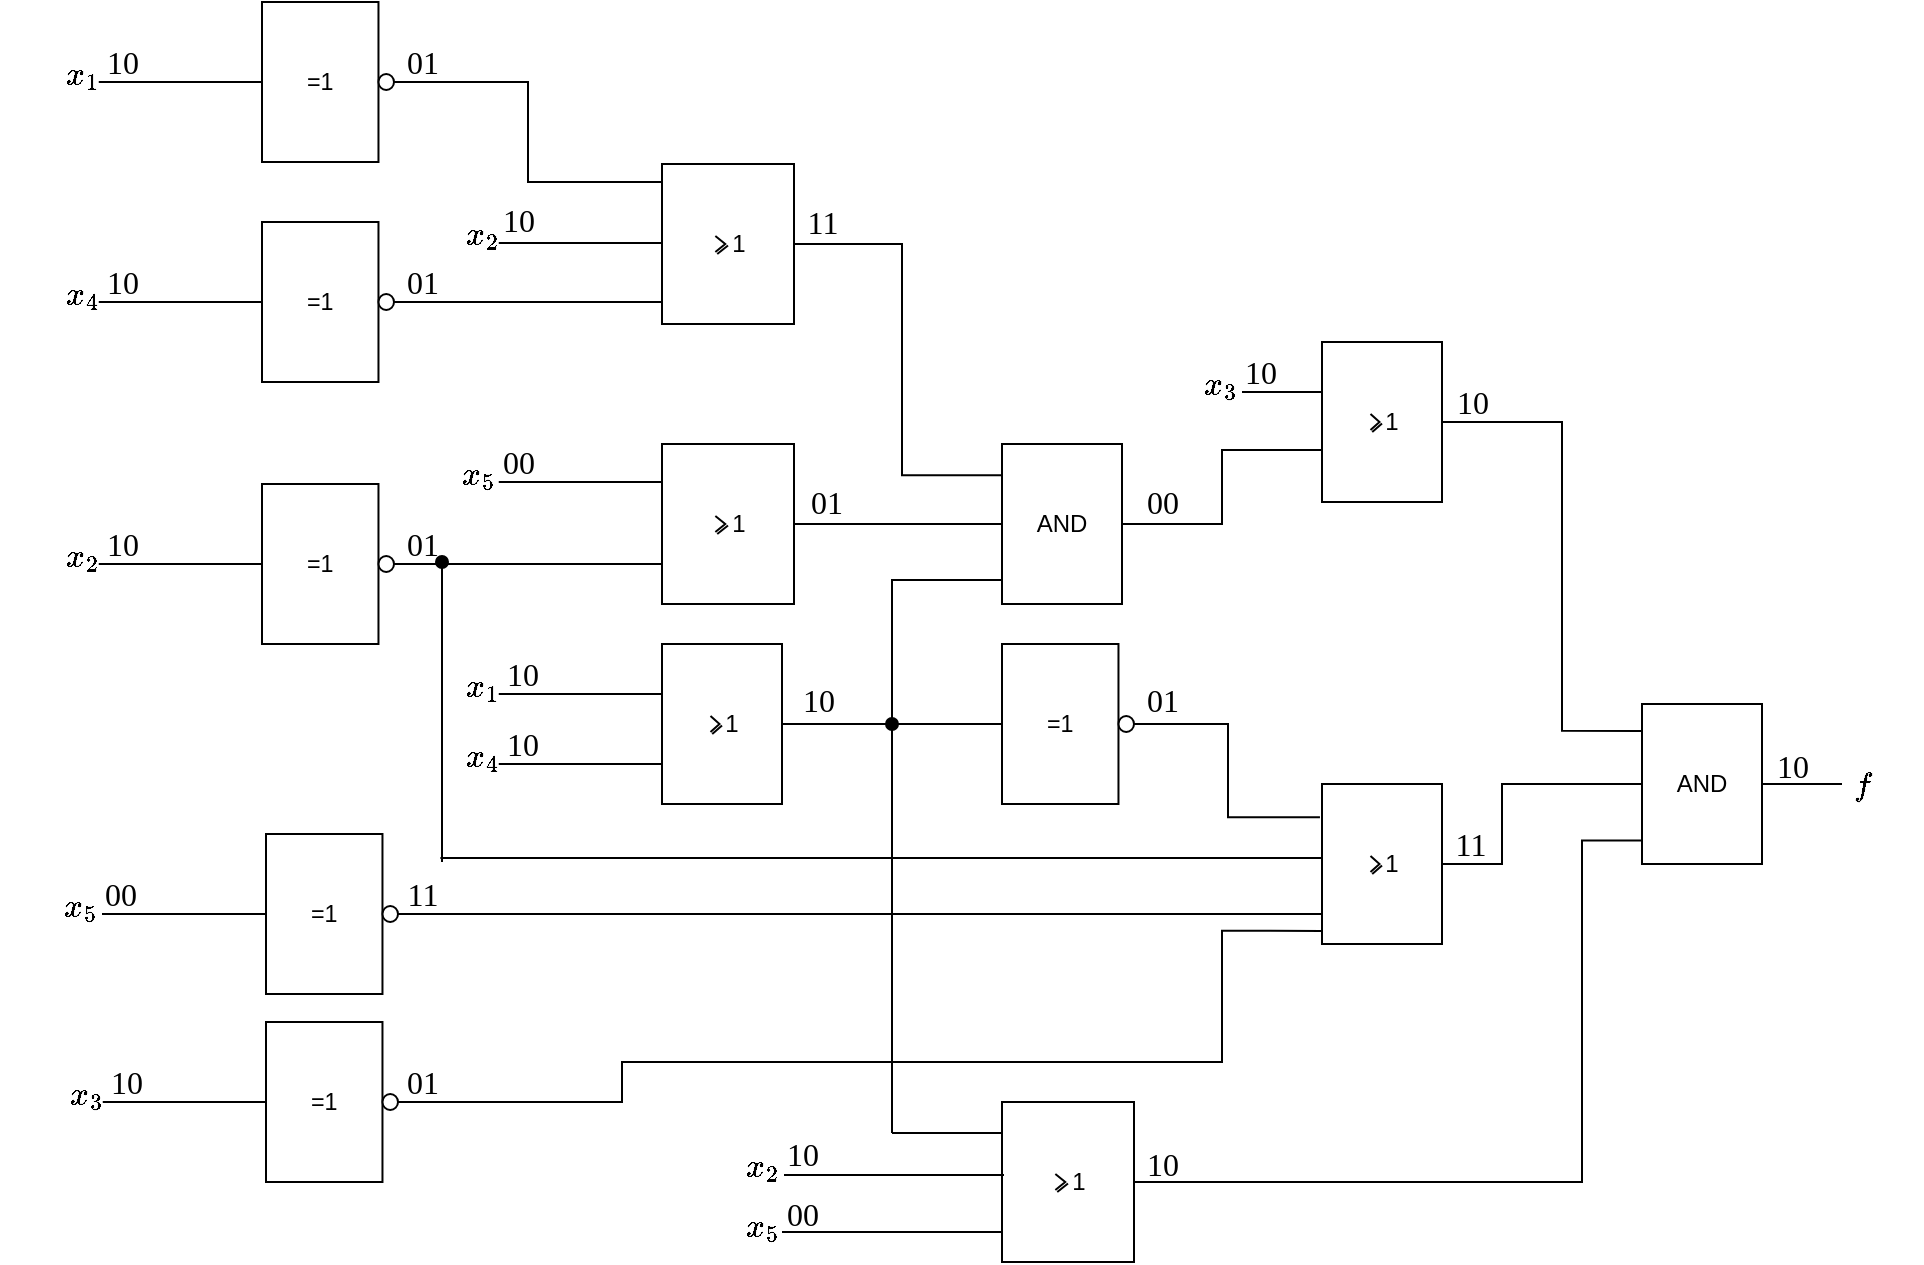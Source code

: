 <mxfile version="20.8.3" type="device"><diagram id="55nWpLuXlm_KliHpsQuc" name="Page-1"><mxGraphModel dx="734" dy="645" grid="1" gridSize="10" guides="1" tooltips="1" connect="1" arrows="1" fold="1" page="1" pageScale="1" pageWidth="850" pageHeight="1100" math="1" shadow="0"><root><mxCell id="0"/><mxCell id="1" parent="0"/><mxCell id="acavoT99VnTL5LiDHA8S-132" value="" style="endArrow=none;html=1;rounded=0;" edge="1" parent="1" target="acavoT99VnTL5LiDHA8S-156"><mxGeometry width="50" height="50" relative="1" as="geometry"><mxPoint x="68.38" y="40.04" as="sourcePoint"/><mxPoint x="150" y="40" as="targetPoint"/></mxGeometry></mxCell><mxCell id="acavoT99VnTL5LiDHA8S-133" value="&lt;div style=&quot;font-size: 16px;&quot;&gt;$$x_1$$&lt;/div&gt;" style="text;html=1;align=center;verticalAlign=middle;resizable=0;points=[];autosize=1;strokeColor=none;fillColor=none;fontFamily=Times New Roman;fontSize=16;" vertex="1" parent="1"><mxGeometry x="20.0" y="20" width="80" height="30" as="geometry"/></mxCell><mxCell id="acavoT99VnTL5LiDHA8S-134" value="10" style="text;html=1;align=center;verticalAlign=middle;resizable=0;points=[];autosize=1;strokeColor=none;fillColor=none;fontSize=16;fontFamily=Times New Roman;" vertex="1" parent="1"><mxGeometry x="60" y="15" width="40" height="30" as="geometry"/></mxCell><mxCell id="acavoT99VnTL5LiDHA8S-208" style="edgeStyle=orthogonalEdgeStyle;rounded=0;orthogonalLoop=1;jettySize=auto;html=1;entryX=0.015;entryY=0.113;entryDx=0;entryDy=0;entryPerimeter=0;endArrow=none;endFill=0;" edge="1" parent="1" source="acavoT99VnTL5LiDHA8S-156" target="acavoT99VnTL5LiDHA8S-185"><mxGeometry relative="1" as="geometry"/></mxCell><mxCell id="acavoT99VnTL5LiDHA8S-156" value="" style="verticalLabelPosition=bottom;shadow=0;dashed=0;align=center;html=1;verticalAlign=top;shape=mxgraph.electrical.iec_logic_gates.not_2;" vertex="1" parent="1"><mxGeometry x="150" width="66" height="80" as="geometry"/></mxCell><mxCell id="acavoT99VnTL5LiDHA8S-157" value="" style="endArrow=none;html=1;rounded=0;" edge="1" parent="1" target="acavoT99VnTL5LiDHA8S-160"><mxGeometry width="50" height="50" relative="1" as="geometry"><mxPoint x="68.38" y="150.04" as="sourcePoint"/><mxPoint x="150" y="150" as="targetPoint"/></mxGeometry></mxCell><mxCell id="acavoT99VnTL5LiDHA8S-158" value="&lt;div style=&quot;font-size: 16px;&quot;&gt;$$x_4$$&lt;/div&gt;" style="text;html=1;align=center;verticalAlign=middle;resizable=0;points=[];autosize=1;strokeColor=none;fillColor=none;fontFamily=Times New Roman;fontSize=16;" vertex="1" parent="1"><mxGeometry x="20.0" y="130" width="80" height="30" as="geometry"/></mxCell><mxCell id="acavoT99VnTL5LiDHA8S-159" value="10" style="text;html=1;align=center;verticalAlign=middle;resizable=0;points=[];autosize=1;strokeColor=none;fillColor=none;fontSize=16;fontFamily=Times New Roman;" vertex="1" parent="1"><mxGeometry x="60" y="125" width="40" height="30" as="geometry"/></mxCell><mxCell id="acavoT99VnTL5LiDHA8S-209" style="edgeStyle=orthogonalEdgeStyle;rounded=0;orthogonalLoop=1;jettySize=auto;html=1;entryX=0;entryY=0.863;entryDx=0;entryDy=0;entryPerimeter=0;endArrow=none;endFill=0;" edge="1" parent="1" source="acavoT99VnTL5LiDHA8S-160" target="acavoT99VnTL5LiDHA8S-185"><mxGeometry relative="1" as="geometry"/></mxCell><mxCell id="acavoT99VnTL5LiDHA8S-160" value="" style="verticalLabelPosition=bottom;shadow=0;dashed=0;align=center;html=1;verticalAlign=top;shape=mxgraph.electrical.iec_logic_gates.not_2;" vertex="1" parent="1"><mxGeometry x="150" y="110" width="66" height="80" as="geometry"/></mxCell><mxCell id="acavoT99VnTL5LiDHA8S-165" value="" style="endArrow=none;html=1;rounded=0;" edge="1" parent="1" target="acavoT99VnTL5LiDHA8S-168"><mxGeometry width="50" height="50" relative="1" as="geometry"><mxPoint x="70.38" y="550.04" as="sourcePoint"/><mxPoint x="152" y="550" as="targetPoint"/></mxGeometry></mxCell><mxCell id="acavoT99VnTL5LiDHA8S-166" value="&lt;div style=&quot;font-size: 16px;&quot;&gt;$$x_3$$&lt;/div&gt;" style="text;html=1;align=center;verticalAlign=middle;resizable=0;points=[];autosize=1;strokeColor=none;fillColor=none;fontFamily=Times New Roman;fontSize=16;" vertex="1" parent="1"><mxGeometry x="22.0" y="530" width="80" height="30" as="geometry"/></mxCell><mxCell id="acavoT99VnTL5LiDHA8S-167" value="10" style="text;html=1;align=center;verticalAlign=middle;resizable=0;points=[];autosize=1;strokeColor=none;fillColor=none;fontSize=16;fontFamily=Times New Roman;" vertex="1" parent="1"><mxGeometry x="62" y="525" width="40" height="30" as="geometry"/></mxCell><mxCell id="acavoT99VnTL5LiDHA8S-257" style="edgeStyle=orthogonalEdgeStyle;rounded=0;orthogonalLoop=1;jettySize=auto;html=1;entryX=-0.005;entryY=0.918;entryDx=0;entryDy=0;entryPerimeter=0;startArrow=none;startFill=0;endArrow=none;endFill=0;" edge="1" parent="1" source="acavoT99VnTL5LiDHA8S-168" target="acavoT99VnTL5LiDHA8S-240"><mxGeometry relative="1" as="geometry"><Array as="points"><mxPoint x="330" y="550"/><mxPoint x="330" y="530"/><mxPoint x="630" y="530"/><mxPoint x="630" y="464"/></Array></mxGeometry></mxCell><mxCell id="acavoT99VnTL5LiDHA8S-168" value="" style="verticalLabelPosition=bottom;shadow=0;dashed=0;align=center;html=1;verticalAlign=top;shape=mxgraph.electrical.iec_logic_gates.not_2;" vertex="1" parent="1"><mxGeometry x="152" y="510" width="66" height="80" as="geometry"/></mxCell><mxCell id="acavoT99VnTL5LiDHA8S-169" value="" style="endArrow=none;html=1;rounded=0;" edge="1" parent="1" target="acavoT99VnTL5LiDHA8S-172"><mxGeometry width="50" height="50" relative="1" as="geometry"><mxPoint x="68.38" y="281.04" as="sourcePoint"/><mxPoint x="150" y="281" as="targetPoint"/></mxGeometry></mxCell><mxCell id="acavoT99VnTL5LiDHA8S-170" value="&lt;div style=&quot;font-size: 16px;&quot;&gt;$$x_2$$&lt;/div&gt;" style="text;html=1;align=center;verticalAlign=middle;resizable=0;points=[];autosize=1;strokeColor=none;fillColor=none;fontFamily=Times New Roman;fontSize=16;" vertex="1" parent="1"><mxGeometry x="20.0" y="261" width="80" height="30" as="geometry"/></mxCell><mxCell id="acavoT99VnTL5LiDHA8S-171" value="10" style="text;html=1;align=center;verticalAlign=middle;resizable=0;points=[];autosize=1;strokeColor=none;fillColor=none;fontSize=16;fontFamily=Times New Roman;" vertex="1" parent="1"><mxGeometry x="60" y="256" width="40" height="30" as="geometry"/></mxCell><mxCell id="acavoT99VnTL5LiDHA8S-210" style="edgeStyle=orthogonalEdgeStyle;rounded=0;orthogonalLoop=1;jettySize=auto;html=1;entryX=0;entryY=0.75;entryDx=0;entryDy=0;entryPerimeter=0;endArrow=none;endFill=0;" edge="1" parent="1" source="acavoT99VnTL5LiDHA8S-172" target="acavoT99VnTL5LiDHA8S-199"><mxGeometry relative="1" as="geometry"/></mxCell><mxCell id="acavoT99VnTL5LiDHA8S-172" value="" style="verticalLabelPosition=bottom;shadow=0;dashed=0;align=center;html=1;verticalAlign=top;shape=mxgraph.electrical.iec_logic_gates.not_2;" vertex="1" parent="1"><mxGeometry x="150" y="241" width="66" height="80" as="geometry"/></mxCell><mxCell id="acavoT99VnTL5LiDHA8S-173" value="" style="endArrow=none;html=1;rounded=0;" edge="1" parent="1" target="acavoT99VnTL5LiDHA8S-176"><mxGeometry width="50" height="50" relative="1" as="geometry"><mxPoint x="70" y="456" as="sourcePoint"/><mxPoint x="152" y="441" as="targetPoint"/></mxGeometry></mxCell><mxCell id="acavoT99VnTL5LiDHA8S-174" value="&lt;div style=&quot;font-size: 16px;&quot;&gt;$$x_5$$&lt;/div&gt;" style="text;html=1;align=center;verticalAlign=middle;resizable=0;points=[];autosize=1;strokeColor=none;fillColor=none;fontFamily=Times New Roman;fontSize=16;" vertex="1" parent="1"><mxGeometry x="19.0" y="436" width="80" height="30" as="geometry"/></mxCell><mxCell id="acavoT99VnTL5LiDHA8S-175" value="00" style="text;html=1;align=center;verticalAlign=middle;resizable=0;points=[];autosize=1;strokeColor=none;fillColor=none;fontSize=16;fontFamily=Times New Roman;" vertex="1" parent="1"><mxGeometry x="59" y="431" width="40" height="30" as="geometry"/></mxCell><mxCell id="acavoT99VnTL5LiDHA8S-265" style="edgeStyle=orthogonalEdgeStyle;rounded=0;orthogonalLoop=1;jettySize=auto;html=1;entryX=0;entryY=0.812;entryDx=0;entryDy=0;entryPerimeter=0;startArrow=none;startFill=0;endArrow=none;endFill=0;" edge="1" parent="1" source="acavoT99VnTL5LiDHA8S-176" target="acavoT99VnTL5LiDHA8S-240"><mxGeometry relative="1" as="geometry"/></mxCell><mxCell id="acavoT99VnTL5LiDHA8S-176" value="" style="verticalLabelPosition=bottom;shadow=0;dashed=0;align=center;html=1;verticalAlign=top;shape=mxgraph.electrical.iec_logic_gates.not_2;" vertex="1" parent="1"><mxGeometry x="152" y="416" width="66" height="80" as="geometry"/></mxCell><mxCell id="acavoT99VnTL5LiDHA8S-218" style="edgeStyle=orthogonalEdgeStyle;rounded=0;orthogonalLoop=1;jettySize=auto;html=1;entryX=0;entryY=0.85;entryDx=0;entryDy=0;entryPerimeter=0;endArrow=none;endFill=0;" edge="1" parent="1" source="acavoT99VnTL5LiDHA8S-177" target="acavoT99VnTL5LiDHA8S-212"><mxGeometry relative="1" as="geometry"/></mxCell><mxCell id="acavoT99VnTL5LiDHA8S-177" value="" style="verticalLabelPosition=bottom;shadow=0;dashed=0;align=center;html=1;verticalAlign=top;shape=mxgraph.electrical.iec_logic_gates.or;" vertex="1" parent="1"><mxGeometry x="350" y="321" width="60" height="80" as="geometry"/></mxCell><mxCell id="acavoT99VnTL5LiDHA8S-178" value="" style="endArrow=none;html=1;rounded=0;" edge="1" parent="1"><mxGeometry width="50" height="50" relative="1" as="geometry"><mxPoint x="268.38" y="346.04" as="sourcePoint"/><mxPoint x="350" y="346" as="targetPoint"/></mxGeometry></mxCell><mxCell id="acavoT99VnTL5LiDHA8S-179" value="&lt;div style=&quot;font-size: 16px;&quot;&gt;$$x_1$$&lt;/div&gt;" style="text;html=1;align=center;verticalAlign=middle;resizable=0;points=[];autosize=1;strokeColor=none;fillColor=none;fontFamily=Times New Roman;fontSize=16;" vertex="1" parent="1"><mxGeometry x="220" y="326" width="80" height="30" as="geometry"/></mxCell><mxCell id="acavoT99VnTL5LiDHA8S-180" value="10" style="text;html=1;align=center;verticalAlign=middle;resizable=0;points=[];autosize=1;strokeColor=none;fillColor=none;fontSize=16;fontFamily=Times New Roman;" vertex="1" parent="1"><mxGeometry x="260" y="321" width="40" height="30" as="geometry"/></mxCell><mxCell id="acavoT99VnTL5LiDHA8S-181" value="" style="endArrow=none;html=1;rounded=0;" edge="1" parent="1"><mxGeometry width="50" height="50" relative="1" as="geometry"><mxPoint x="268.38" y="381.04" as="sourcePoint"/><mxPoint x="350" y="381.012" as="targetPoint"/></mxGeometry></mxCell><mxCell id="acavoT99VnTL5LiDHA8S-182" value="&lt;div style=&quot;font-size: 16px;&quot;&gt;$$x_4$$&lt;/div&gt;" style="text;html=1;align=center;verticalAlign=middle;resizable=0;points=[];autosize=1;strokeColor=none;fillColor=none;fontFamily=Times New Roman;fontSize=16;" vertex="1" parent="1"><mxGeometry x="220" y="361" width="80" height="30" as="geometry"/></mxCell><mxCell id="acavoT99VnTL5LiDHA8S-183" value="10" style="text;html=1;align=center;verticalAlign=middle;resizable=0;points=[];autosize=1;strokeColor=none;fillColor=none;fontSize=16;fontFamily=Times New Roman;" vertex="1" parent="1"><mxGeometry x="260" y="356" width="40" height="30" as="geometry"/></mxCell><mxCell id="acavoT99VnTL5LiDHA8S-255" style="edgeStyle=orthogonalEdgeStyle;rounded=0;orthogonalLoop=1;jettySize=auto;html=1;entryX=0.001;entryY=0.195;entryDx=0;entryDy=0;entryPerimeter=0;startArrow=none;startFill=0;endArrow=none;endFill=0;" edge="1" parent="1" source="acavoT99VnTL5LiDHA8S-185" target="acavoT99VnTL5LiDHA8S-212"><mxGeometry relative="1" as="geometry"><Array as="points"><mxPoint x="470" y="121"/><mxPoint x="470" y="237"/></Array></mxGeometry></mxCell><mxCell id="acavoT99VnTL5LiDHA8S-185" value="" style="verticalLabelPosition=bottom;shadow=0;dashed=0;align=center;html=1;verticalAlign=top;shape=mxgraph.electrical.iec_logic_gates.or;" vertex="1" parent="1"><mxGeometry x="350" y="81" width="66" height="80" as="geometry"/></mxCell><mxCell id="acavoT99VnTL5LiDHA8S-194" value="01" style="text;html=1;align=center;verticalAlign=middle;resizable=0;points=[];autosize=1;strokeColor=none;fillColor=none;fontSize=16;fontFamily=Times New Roman;" vertex="1" parent="1"><mxGeometry x="210" y="256" width="40" height="30" as="geometry"/></mxCell><mxCell id="acavoT99VnTL5LiDHA8S-195" value="01" style="text;html=1;align=center;verticalAlign=middle;resizable=0;points=[];autosize=1;strokeColor=none;fillColor=none;fontSize=16;fontFamily=Times New Roman;" vertex="1" parent="1"><mxGeometry x="210" y="15" width="40" height="30" as="geometry"/></mxCell><mxCell id="acavoT99VnTL5LiDHA8S-197" value="&lt;div style=&quot;font-size: 16px;&quot;&gt;$$x_2$$&lt;/div&gt;" style="text;html=1;align=center;verticalAlign=middle;resizable=0;points=[];autosize=1;strokeColor=none;fillColor=none;fontFamily=Times New Roman;fontSize=16;" vertex="1" parent="1"><mxGeometry x="220" y="100" width="80" height="30" as="geometry"/></mxCell><mxCell id="acavoT99VnTL5LiDHA8S-198" value="10" style="text;html=1;align=center;verticalAlign=middle;resizable=0;points=[];autosize=1;strokeColor=none;fillColor=none;fontSize=16;fontFamily=Times New Roman;" vertex="1" parent="1"><mxGeometry x="258" y="94" width="40" height="30" as="geometry"/></mxCell><mxCell id="acavoT99VnTL5LiDHA8S-217" style="edgeStyle=orthogonalEdgeStyle;rounded=0;orthogonalLoop=1;jettySize=auto;html=1;entryX=0;entryY=0.5;entryDx=0;entryDy=0;entryPerimeter=0;endArrow=none;endFill=0;" edge="1" parent="1" source="acavoT99VnTL5LiDHA8S-199" target="acavoT99VnTL5LiDHA8S-212"><mxGeometry relative="1" as="geometry"/></mxCell><mxCell id="acavoT99VnTL5LiDHA8S-199" value="" style="verticalLabelPosition=bottom;shadow=0;dashed=0;align=center;html=1;verticalAlign=top;shape=mxgraph.electrical.iec_logic_gates.or;" vertex="1" parent="1"><mxGeometry x="350" y="221" width="66" height="80" as="geometry"/></mxCell><mxCell id="acavoT99VnTL5LiDHA8S-202" value="" style="endArrow=none;html=1;rounded=0;" edge="1" parent="1"><mxGeometry width="50" height="50" relative="1" as="geometry"><mxPoint x="268.38" y="240.04" as="sourcePoint"/><mxPoint x="350" y="240" as="targetPoint"/></mxGeometry></mxCell><mxCell id="acavoT99VnTL5LiDHA8S-203" value="&lt;div style=&quot;font-size: 16px;&quot;&gt;$$x_5$$&lt;/div&gt;" style="text;html=1;align=center;verticalAlign=middle;resizable=0;points=[];autosize=1;strokeColor=none;fillColor=none;fontFamily=Times New Roman;fontSize=16;" vertex="1" parent="1"><mxGeometry x="218" y="220" width="80" height="30" as="geometry"/></mxCell><mxCell id="acavoT99VnTL5LiDHA8S-204" value="00" style="text;html=1;align=center;verticalAlign=middle;resizable=0;points=[];autosize=1;strokeColor=none;fillColor=none;fontSize=16;fontFamily=Times New Roman;" vertex="1" parent="1"><mxGeometry x="258" y="215" width="40" height="30" as="geometry"/></mxCell><mxCell id="acavoT99VnTL5LiDHA8S-205" value="01" style="text;html=1;align=center;verticalAlign=middle;resizable=0;points=[];autosize=1;strokeColor=none;fillColor=none;fontSize=16;fontFamily=Times New Roman;" vertex="1" parent="1"><mxGeometry x="210" y="125" width="40" height="30" as="geometry"/></mxCell><mxCell id="acavoT99VnTL5LiDHA8S-211" value="" style="endArrow=none;html=1;rounded=0;" edge="1" parent="1"><mxGeometry width="50" height="50" relative="1" as="geometry"><mxPoint x="268.38" y="120.54" as="sourcePoint"/><mxPoint x="350" y="120.5" as="targetPoint"/></mxGeometry></mxCell><mxCell id="acavoT99VnTL5LiDHA8S-236" style="edgeStyle=orthogonalEdgeStyle;rounded=0;orthogonalLoop=1;jettySize=auto;html=1;entryX=0.017;entryY=0.675;entryDx=0;entryDy=0;entryPerimeter=0;startArrow=none;startFill=0;endArrow=none;endFill=0;" edge="1" parent="1" source="acavoT99VnTL5LiDHA8S-212" target="acavoT99VnTL5LiDHA8S-233"><mxGeometry relative="1" as="geometry"/></mxCell><mxCell id="acavoT99VnTL5LiDHA8S-212" value="" style="verticalLabelPosition=bottom;shadow=0;dashed=0;align=center;html=1;verticalAlign=top;shape=mxgraph.electrical.iec_logic_gates.and;" vertex="1" parent="1"><mxGeometry x="520" y="221" width="60" height="80" as="geometry"/></mxCell><mxCell id="acavoT99VnTL5LiDHA8S-219" value="11" style="text;html=1;align=center;verticalAlign=middle;resizable=0;points=[];autosize=1;strokeColor=none;fillColor=none;fontSize=16;fontFamily=Times New Roman;" vertex="1" parent="1"><mxGeometry x="410" y="95" width="40" height="30" as="geometry"/></mxCell><mxCell id="acavoT99VnTL5LiDHA8S-220" value="01" style="text;html=1;align=center;verticalAlign=middle;resizable=0;points=[];autosize=1;strokeColor=none;fillColor=none;fontSize=16;fontFamily=Times New Roman;" vertex="1" parent="1"><mxGeometry x="412" y="235" width="40" height="30" as="geometry"/></mxCell><mxCell id="acavoT99VnTL5LiDHA8S-221" value="10" style="text;html=1;align=center;verticalAlign=middle;resizable=0;points=[];autosize=1;strokeColor=none;fillColor=none;fontSize=16;fontFamily=Times New Roman;" vertex="1" parent="1"><mxGeometry x="408" y="334" width="40" height="30" as="geometry"/></mxCell><mxCell id="acavoT99VnTL5LiDHA8S-266" style="edgeStyle=orthogonalEdgeStyle;rounded=0;orthogonalLoop=1;jettySize=auto;html=1;entryX=-0.017;entryY=0.208;entryDx=0;entryDy=0;entryPerimeter=0;startArrow=none;startFill=0;endArrow=none;endFill=0;" edge="1" parent="1" source="acavoT99VnTL5LiDHA8S-222" target="acavoT99VnTL5LiDHA8S-240"><mxGeometry relative="1" as="geometry"/></mxCell><mxCell id="acavoT99VnTL5LiDHA8S-222" value="" style="verticalLabelPosition=bottom;shadow=0;dashed=0;align=center;html=1;verticalAlign=top;shape=mxgraph.electrical.iec_logic_gates.not_2;" vertex="1" parent="1"><mxGeometry x="520" y="321" width="66" height="80" as="geometry"/></mxCell><mxCell id="acavoT99VnTL5LiDHA8S-223" value="" style="endArrow=none;html=1;rounded=0;startArrow=oval;startFill=1;entryX=0;entryY=0.5;entryDx=0;entryDy=0;entryPerimeter=0;" edge="1" parent="1" target="acavoT99VnTL5LiDHA8S-222"><mxGeometry width="50" height="50" relative="1" as="geometry"><mxPoint x="465" y="361" as="sourcePoint"/><mxPoint x="515" y="361" as="targetPoint"/></mxGeometry></mxCell><mxCell id="acavoT99VnTL5LiDHA8S-277" style="edgeStyle=orthogonalEdgeStyle;rounded=0;orthogonalLoop=1;jettySize=auto;html=1;startArrow=none;startFill=0;endArrow=none;endFill=0;entryX=-0.005;entryY=0.168;entryDx=0;entryDy=0;entryPerimeter=0;" edge="1" parent="1" source="acavoT99VnTL5LiDHA8S-233" target="acavoT99VnTL5LiDHA8S-276"><mxGeometry relative="1" as="geometry"><mxPoint x="820" y="370" as="targetPoint"/><Array as="points"><mxPoint x="800" y="210"/><mxPoint x="800" y="364"/></Array></mxGeometry></mxCell><mxCell id="acavoT99VnTL5LiDHA8S-233" value="" style="verticalLabelPosition=bottom;shadow=0;dashed=0;align=center;html=1;verticalAlign=top;shape=mxgraph.electrical.iec_logic_gates.or;" vertex="1" parent="1"><mxGeometry x="680" y="170" width="60" height="80" as="geometry"/></mxCell><mxCell id="acavoT99VnTL5LiDHA8S-237" value="" style="endArrow=none;html=1;rounded=0;" edge="1" parent="1"><mxGeometry width="50" height="50" relative="1" as="geometry"><mxPoint x="640" y="195" as="sourcePoint"/><mxPoint x="680" y="195.012" as="targetPoint"/></mxGeometry></mxCell><mxCell id="acavoT99VnTL5LiDHA8S-238" value="&lt;div style=&quot;font-size: 16px;&quot;&gt;$$x_3$$&lt;/div&gt;" style="text;html=1;align=center;verticalAlign=middle;resizable=0;points=[];autosize=1;strokeColor=none;fillColor=none;fontFamily=Times New Roman;fontSize=16;" vertex="1" parent="1"><mxGeometry x="589" y="175" width="80" height="30" as="geometry"/></mxCell><mxCell id="acavoT99VnTL5LiDHA8S-239" value="10" style="text;html=1;align=center;verticalAlign=middle;resizable=0;points=[];autosize=1;strokeColor=none;fillColor=none;fontSize=16;fontFamily=Times New Roman;" vertex="1" parent="1"><mxGeometry x="629" y="170" width="40" height="30" as="geometry"/></mxCell><mxCell id="acavoT99VnTL5LiDHA8S-278" style="edgeStyle=orthogonalEdgeStyle;rounded=0;orthogonalLoop=1;jettySize=auto;html=1;entryX=0;entryY=0.5;entryDx=0;entryDy=0;entryPerimeter=0;startArrow=none;startFill=0;endArrow=none;endFill=0;" edge="1" parent="1" source="acavoT99VnTL5LiDHA8S-240" target="acavoT99VnTL5LiDHA8S-276"><mxGeometry relative="1" as="geometry"><Array as="points"><mxPoint x="770" y="431"/><mxPoint x="770" y="391"/></Array></mxGeometry></mxCell><mxCell id="acavoT99VnTL5LiDHA8S-240" value="" style="verticalLabelPosition=bottom;shadow=0;dashed=0;align=center;html=1;verticalAlign=top;shape=mxgraph.electrical.iec_logic_gates.or;" vertex="1" parent="1"><mxGeometry x="680" y="391" width="60" height="80" as="geometry"/></mxCell><mxCell id="acavoT99VnTL5LiDHA8S-279" style="edgeStyle=orthogonalEdgeStyle;rounded=0;orthogonalLoop=1;jettySize=auto;html=1;entryX=0.012;entryY=0.853;entryDx=0;entryDy=0;entryPerimeter=0;startArrow=none;startFill=0;endArrow=none;endFill=0;" edge="1" parent="1" source="acavoT99VnTL5LiDHA8S-241" target="acavoT99VnTL5LiDHA8S-276"><mxGeometry relative="1" as="geometry"><Array as="points"><mxPoint x="810" y="590"/><mxPoint x="810" y="419"/></Array></mxGeometry></mxCell><mxCell id="acavoT99VnTL5LiDHA8S-241" value="" style="verticalLabelPosition=bottom;shadow=0;dashed=0;align=center;html=1;verticalAlign=top;shape=mxgraph.electrical.iec_logic_gates.or;" vertex="1" parent="1"><mxGeometry x="520" y="550" width="66" height="80" as="geometry"/></mxCell><mxCell id="acavoT99VnTL5LiDHA8S-243" value="" style="endArrow=none;html=1;rounded=0;" edge="1" parent="1"><mxGeometry width="50" height="50" relative="1" as="geometry"><mxPoint x="410" y="615" as="sourcePoint"/><mxPoint x="520" y="615" as="targetPoint"/></mxGeometry></mxCell><mxCell id="acavoT99VnTL5LiDHA8S-244" value="&lt;div style=&quot;font-size: 16px;&quot;&gt;$$x_5$$&lt;/div&gt;" style="text;html=1;align=center;verticalAlign=middle;resizable=0;points=[];autosize=1;strokeColor=none;fillColor=none;fontFamily=Times New Roman;fontSize=16;" vertex="1" parent="1"><mxGeometry x="360" y="595.5" width="80" height="30" as="geometry"/></mxCell><mxCell id="acavoT99VnTL5LiDHA8S-245" value="00" style="text;html=1;align=center;verticalAlign=middle;resizable=0;points=[];autosize=1;strokeColor=none;fillColor=none;fontSize=16;fontFamily=Times New Roman;" vertex="1" parent="1"><mxGeometry x="400" y="590.5" width="40" height="30" as="geometry"/></mxCell><mxCell id="acavoT99VnTL5LiDHA8S-246" value="" style="endArrow=none;html=1;rounded=0;" edge="1" parent="1"><mxGeometry width="50" height="50" relative="1" as="geometry"><mxPoint x="411" y="586.5" as="sourcePoint"/><mxPoint x="521" y="586.5" as="targetPoint"/></mxGeometry></mxCell><mxCell id="acavoT99VnTL5LiDHA8S-247" value="&lt;div style=&quot;font-size: 16px;&quot;&gt;$$x_2$$&lt;/div&gt;" style="text;html=1;align=center;verticalAlign=middle;resizable=0;points=[];autosize=1;strokeColor=none;fillColor=none;fontFamily=Times New Roman;fontSize=16;" vertex="1" parent="1"><mxGeometry x="360" y="565.5" width="80" height="30" as="geometry"/></mxCell><mxCell id="acavoT99VnTL5LiDHA8S-248" value="10" style="text;html=1;align=center;verticalAlign=middle;resizable=0;points=[];autosize=1;strokeColor=none;fillColor=none;fontSize=16;fontFamily=Times New Roman;" vertex="1" parent="1"><mxGeometry x="400" y="560.5" width="40" height="30" as="geometry"/></mxCell><mxCell id="acavoT99VnTL5LiDHA8S-250" value="" style="endArrow=none;html=1;rounded=0;startArrow=none;startFill=0;entryX=0;entryY=0.5;entryDx=0;entryDy=0;entryPerimeter=0;" edge="1" parent="1"><mxGeometry width="50" height="50" relative="1" as="geometry"><mxPoint x="465" y="565.5" as="sourcePoint"/><mxPoint x="520" y="565.5" as="targetPoint"/></mxGeometry></mxCell><mxCell id="acavoT99VnTL5LiDHA8S-256" value="" style="endArrow=none;html=1;rounded=0;startArrow=none;startFill=0;entryX=0;entryY=0.5;entryDx=0;entryDy=0;entryPerimeter=0;" edge="1" parent="1"><mxGeometry width="50" height="50" relative="1" as="geometry"><mxPoint x="465" y="359.583" as="sourcePoint"/><mxPoint x="465" y="565.5" as="targetPoint"/></mxGeometry></mxCell><mxCell id="acavoT99VnTL5LiDHA8S-260" value="" style="endArrow=oval;html=1;rounded=0;startArrow=none;startFill=0;endFill=1;" edge="1" parent="1"><mxGeometry width="50" height="50" relative="1" as="geometry"><mxPoint x="240" y="430" as="sourcePoint"/><mxPoint x="240" y="280" as="targetPoint"/></mxGeometry></mxCell><mxCell id="acavoT99VnTL5LiDHA8S-262" value="" style="endArrow=none;html=1;rounded=0;" edge="1" parent="1"><mxGeometry width="50" height="50" relative="1" as="geometry"><mxPoint x="239.19" y="428" as="sourcePoint"/><mxPoint x="680" y="428" as="targetPoint"/></mxGeometry></mxCell><mxCell id="acavoT99VnTL5LiDHA8S-272" value="11" style="text;html=1;align=center;verticalAlign=middle;resizable=0;points=[];autosize=1;strokeColor=none;fillColor=none;fontSize=16;fontFamily=Times New Roman;" vertex="1" parent="1"><mxGeometry x="210" y="431" width="40" height="30" as="geometry"/></mxCell><mxCell id="acavoT99VnTL5LiDHA8S-273" value="01" style="text;html=1;align=center;verticalAlign=middle;resizable=0;points=[];autosize=1;strokeColor=none;fillColor=none;fontSize=16;fontFamily=Times New Roman;" vertex="1" parent="1"><mxGeometry x="210" y="525" width="40" height="30" as="geometry"/></mxCell><mxCell id="acavoT99VnTL5LiDHA8S-274" value="01" style="text;html=1;align=center;verticalAlign=middle;resizable=0;points=[];autosize=1;strokeColor=none;fillColor=none;fontSize=16;fontFamily=Times New Roman;" vertex="1" parent="1"><mxGeometry x="580" y="334" width="40" height="30" as="geometry"/></mxCell><mxCell id="acavoT99VnTL5LiDHA8S-275" value="00" style="text;html=1;align=center;verticalAlign=middle;resizable=0;points=[];autosize=1;strokeColor=none;fillColor=none;fontSize=16;fontFamily=Times New Roman;" vertex="1" parent="1"><mxGeometry x="580" y="235" width="40" height="30" as="geometry"/></mxCell><mxCell id="acavoT99VnTL5LiDHA8S-276" value="" style="verticalLabelPosition=bottom;shadow=0;dashed=0;align=center;html=1;verticalAlign=top;shape=mxgraph.electrical.iec_logic_gates.and;" vertex="1" parent="1"><mxGeometry x="840" y="351" width="60" height="80" as="geometry"/></mxCell><mxCell id="acavoT99VnTL5LiDHA8S-284" value="" style="endArrow=none;html=1;rounded=0;" edge="1" parent="1"><mxGeometry width="50" height="50" relative="1" as="geometry"><mxPoint x="900" y="391.03" as="sourcePoint"/><mxPoint x="940" y="391" as="targetPoint"/></mxGeometry></mxCell><mxCell id="acavoT99VnTL5LiDHA8S-285" value="10" style="text;html=1;align=center;verticalAlign=middle;resizable=0;points=[];autosize=1;strokeColor=none;fillColor=none;fontSize=16;fontFamily=Times New Roman;" vertex="1" parent="1"><mxGeometry x="735" y="185" width="40" height="30" as="geometry"/></mxCell><mxCell id="acavoT99VnTL5LiDHA8S-286" value="11" style="text;html=1;align=center;verticalAlign=middle;resizable=0;points=[];autosize=1;strokeColor=none;fillColor=none;fontSize=16;fontFamily=Times New Roman;" vertex="1" parent="1"><mxGeometry x="734" y="406" width="40" height="30" as="geometry"/></mxCell><mxCell id="acavoT99VnTL5LiDHA8S-287" value="10" style="text;html=1;align=center;verticalAlign=middle;resizable=0;points=[];autosize=1;strokeColor=none;fillColor=none;fontSize=16;fontFamily=Times New Roman;" vertex="1" parent="1"><mxGeometry x="580" y="565.5" width="40" height="30" as="geometry"/></mxCell><mxCell id="acavoT99VnTL5LiDHA8S-288" value="10" style="text;html=1;align=center;verticalAlign=middle;resizable=0;points=[];autosize=1;strokeColor=none;fillColor=none;fontSize=16;fontFamily=Times New Roman;" vertex="1" parent="1"><mxGeometry x="895" y="367" width="40" height="30" as="geometry"/></mxCell><mxCell id="acavoT99VnTL5LiDHA8S-290" value="$$f$$" style="text;html=1;align=center;verticalAlign=middle;resizable=0;points=[];autosize=1;strokeColor=none;fillColor=none;fontSize=16;fontFamily=Times New Roman;" vertex="1" parent="1"><mxGeometry x="920" y="376" width="60" height="30" as="geometry"/></mxCell></root></mxGraphModel></diagram></mxfile>